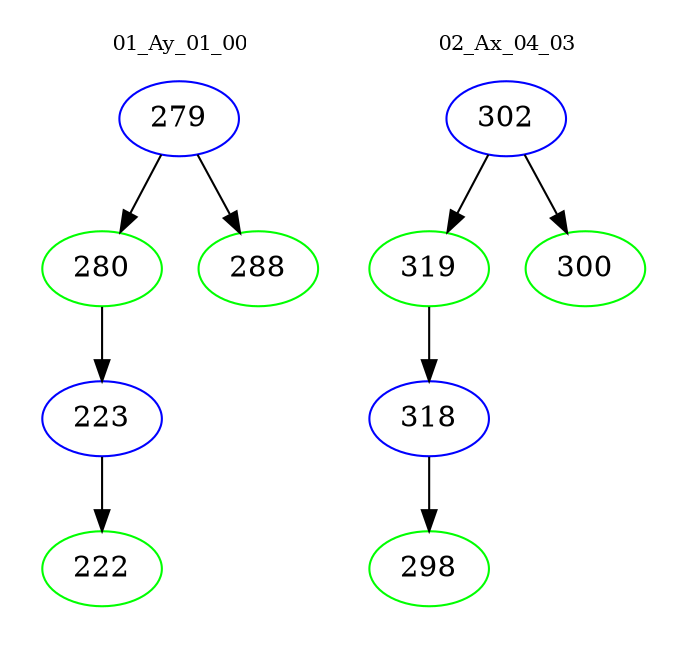 digraph{
subgraph cluster_0 {
color = white
label = "01_Ay_01_00";
fontsize=10;
T0_279 [label="279", color="blue"]
T0_279 -> T0_280 [color="black"]
T0_280 [label="280", color="green"]
T0_280 -> T0_223 [color="black"]
T0_223 [label="223", color="blue"]
T0_223 -> T0_222 [color="black"]
T0_222 [label="222", color="green"]
T0_279 -> T0_288 [color="black"]
T0_288 [label="288", color="green"]
}
subgraph cluster_1 {
color = white
label = "02_Ax_04_03";
fontsize=10;
T1_302 [label="302", color="blue"]
T1_302 -> T1_319 [color="black"]
T1_319 [label="319", color="green"]
T1_319 -> T1_318 [color="black"]
T1_318 [label="318", color="blue"]
T1_318 -> T1_298 [color="black"]
T1_298 [label="298", color="green"]
T1_302 -> T1_300 [color="black"]
T1_300 [label="300", color="green"]
}
}
